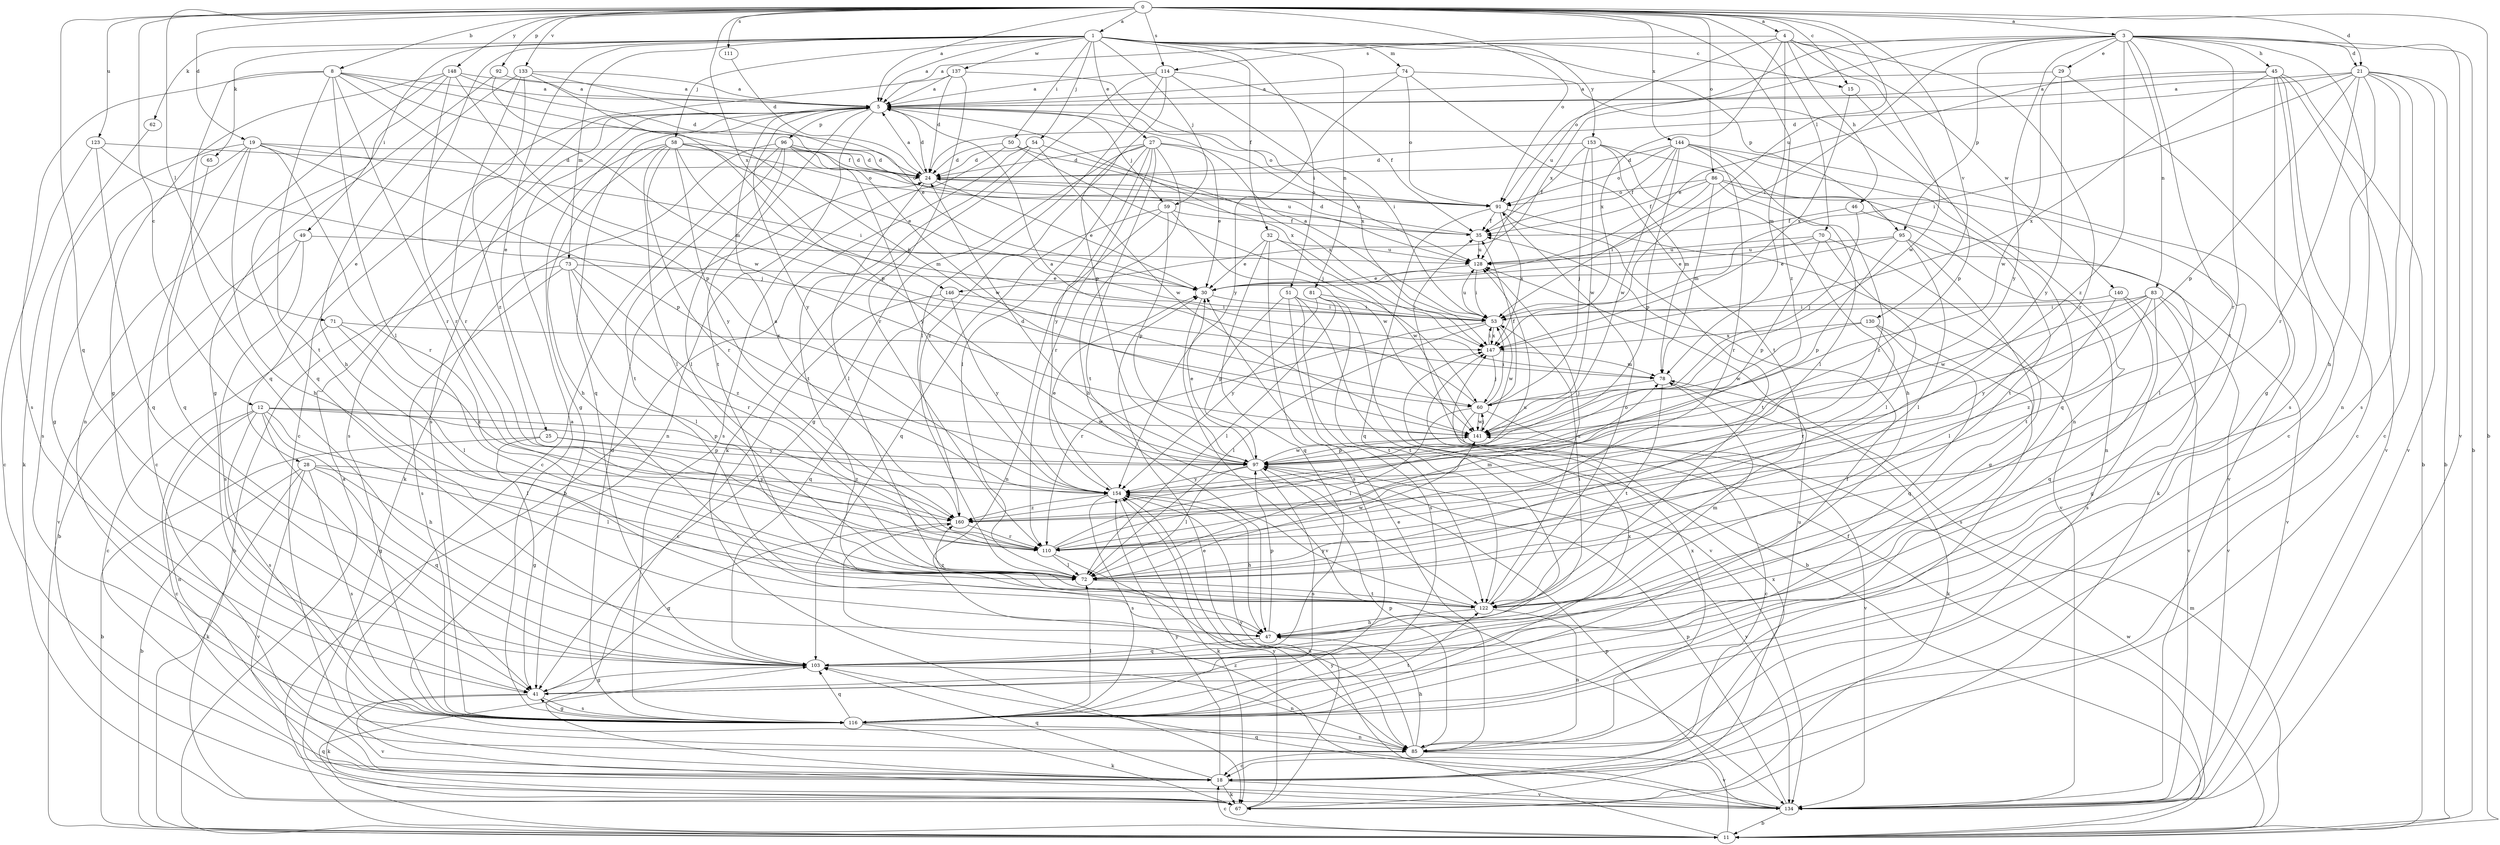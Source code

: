 strict digraph  {
0;
1;
3;
4;
5;
8;
11;
12;
15;
18;
19;
21;
24;
25;
27;
28;
29;
30;
32;
35;
41;
45;
46;
47;
49;
50;
51;
53;
54;
58;
59;
60;
62;
65;
67;
70;
71;
72;
73;
74;
78;
81;
83;
85;
86;
91;
92;
95;
96;
97;
103;
110;
111;
114;
116;
122;
123;
128;
130;
133;
134;
137;
140;
141;
144;
146;
147;
148;
153;
154;
160;
0 -> 1  [label=a];
0 -> 3  [label=a];
0 -> 4  [label=a];
0 -> 5  [label=a];
0 -> 8  [label=b];
0 -> 11  [label=b];
0 -> 12  [label=c];
0 -> 15  [label=c];
0 -> 19  [label=d];
0 -> 21  [label=d];
0 -> 70  [label=l];
0 -> 71  [label=l];
0 -> 86  [label=o];
0 -> 91  [label=o];
0 -> 92  [label=p];
0 -> 103  [label=q];
0 -> 111  [label=s];
0 -> 114  [label=s];
0 -> 123  [label=u];
0 -> 128  [label=u];
0 -> 130  [label=v];
0 -> 133  [label=v];
0 -> 144  [label=x];
0 -> 146  [label=x];
0 -> 148  [label=y];
0 -> 160  [label=z];
1 -> 5  [label=a];
1 -> 15  [label=c];
1 -> 25  [label=e];
1 -> 27  [label=e];
1 -> 28  [label=e];
1 -> 32  [label=f];
1 -> 49  [label=i];
1 -> 50  [label=i];
1 -> 51  [label=i];
1 -> 54  [label=j];
1 -> 58  [label=j];
1 -> 59  [label=j];
1 -> 62  [label=k];
1 -> 65  [label=k];
1 -> 73  [label=m];
1 -> 74  [label=m];
1 -> 81  [label=n];
1 -> 95  [label=p];
1 -> 137  [label=w];
1 -> 153  [label=y];
3 -> 5  [label=a];
3 -> 11  [label=b];
3 -> 21  [label=d];
3 -> 29  [label=e];
3 -> 45  [label=h];
3 -> 53  [label=i];
3 -> 83  [label=n];
3 -> 85  [label=n];
3 -> 91  [label=o];
3 -> 95  [label=p];
3 -> 110  [label=r];
3 -> 122  [label=t];
3 -> 134  [label=v];
3 -> 146  [label=x];
3 -> 154  [label=y];
3 -> 160  [label=z];
4 -> 46  [label=h];
4 -> 78  [label=m];
4 -> 110  [label=r];
4 -> 114  [label=s];
4 -> 128  [label=u];
4 -> 140  [label=w];
4 -> 141  [label=w];
4 -> 147  [label=x];
5 -> 24  [label=d];
5 -> 41  [label=g];
5 -> 59  [label=j];
5 -> 85  [label=n];
5 -> 91  [label=o];
5 -> 96  [label=p];
5 -> 103  [label=q];
5 -> 116  [label=s];
5 -> 122  [label=t];
5 -> 147  [label=x];
5 -> 154  [label=y];
8 -> 5  [label=a];
8 -> 35  [label=f];
8 -> 72  [label=l];
8 -> 78  [label=m];
8 -> 97  [label=p];
8 -> 103  [label=q];
8 -> 110  [label=r];
8 -> 116  [label=s];
8 -> 122  [label=t];
11 -> 5  [label=a];
11 -> 18  [label=c];
11 -> 35  [label=f];
11 -> 78  [label=m];
11 -> 97  [label=p];
11 -> 103  [label=q];
11 -> 141  [label=w];
11 -> 154  [label=y];
12 -> 18  [label=c];
12 -> 41  [label=g];
12 -> 47  [label=h];
12 -> 72  [label=l];
12 -> 85  [label=n];
12 -> 97  [label=p];
12 -> 116  [label=s];
12 -> 141  [label=w];
12 -> 154  [label=y];
15 -> 97  [label=p];
15 -> 147  [label=x];
18 -> 67  [label=k];
18 -> 103  [label=q];
18 -> 128  [label=u];
18 -> 134  [label=v];
18 -> 154  [label=y];
19 -> 24  [label=d];
19 -> 41  [label=g];
19 -> 47  [label=h];
19 -> 53  [label=i];
19 -> 97  [label=p];
19 -> 103  [label=q];
19 -> 110  [label=r];
19 -> 116  [label=s];
21 -> 5  [label=a];
21 -> 11  [label=b];
21 -> 18  [label=c];
21 -> 24  [label=d];
21 -> 47  [label=h];
21 -> 53  [label=i];
21 -> 97  [label=p];
21 -> 110  [label=r];
21 -> 116  [label=s];
21 -> 134  [label=v];
24 -> 5  [label=a];
24 -> 30  [label=e];
24 -> 72  [label=l];
24 -> 91  [label=o];
25 -> 11  [label=b];
25 -> 41  [label=g];
25 -> 97  [label=p];
25 -> 160  [label=z];
27 -> 24  [label=d];
27 -> 30  [label=e];
27 -> 41  [label=g];
27 -> 47  [label=h];
27 -> 72  [label=l];
27 -> 110  [label=r];
27 -> 122  [label=t];
27 -> 128  [label=u];
27 -> 154  [label=y];
27 -> 160  [label=z];
28 -> 11  [label=b];
28 -> 67  [label=k];
28 -> 72  [label=l];
28 -> 103  [label=q];
28 -> 116  [label=s];
28 -> 134  [label=v];
28 -> 154  [label=y];
29 -> 5  [label=a];
29 -> 18  [label=c];
29 -> 141  [label=w];
29 -> 154  [label=y];
30 -> 53  [label=i];
30 -> 134  [label=v];
32 -> 30  [label=e];
32 -> 103  [label=q];
32 -> 116  [label=s];
32 -> 128  [label=u];
32 -> 141  [label=w];
35 -> 24  [label=d];
35 -> 128  [label=u];
41 -> 67  [label=k];
41 -> 116  [label=s];
41 -> 134  [label=v];
45 -> 5  [label=a];
45 -> 11  [label=b];
45 -> 18  [label=c];
45 -> 30  [label=e];
45 -> 41  [label=g];
45 -> 116  [label=s];
45 -> 134  [label=v];
45 -> 147  [label=x];
46 -> 35  [label=f];
46 -> 60  [label=j];
46 -> 72  [label=l];
47 -> 53  [label=i];
47 -> 78  [label=m];
47 -> 97  [label=p];
47 -> 103  [label=q];
49 -> 11  [label=b];
49 -> 116  [label=s];
49 -> 128  [label=u];
49 -> 134  [label=v];
50 -> 24  [label=d];
50 -> 60  [label=j];
50 -> 116  [label=s];
50 -> 128  [label=u];
51 -> 53  [label=i];
51 -> 97  [label=p];
51 -> 116  [label=s];
51 -> 122  [label=t];
51 -> 134  [label=v];
53 -> 5  [label=a];
53 -> 72  [label=l];
53 -> 110  [label=r];
53 -> 128  [label=u];
53 -> 141  [label=w];
53 -> 147  [label=x];
54 -> 11  [label=b];
54 -> 24  [label=d];
54 -> 122  [label=t];
54 -> 141  [label=w];
54 -> 147  [label=x];
58 -> 24  [label=d];
58 -> 30  [label=e];
58 -> 47  [label=h];
58 -> 72  [label=l];
58 -> 78  [label=m];
58 -> 91  [label=o];
58 -> 110  [label=r];
58 -> 116  [label=s];
58 -> 154  [label=y];
59 -> 35  [label=f];
59 -> 85  [label=n];
59 -> 97  [label=p];
59 -> 103  [label=q];
59 -> 141  [label=w];
60 -> 5  [label=a];
60 -> 18  [label=c];
60 -> 35  [label=f];
60 -> 53  [label=i];
60 -> 72  [label=l];
60 -> 134  [label=v];
60 -> 141  [label=w];
62 -> 67  [label=k];
65 -> 18  [label=c];
67 -> 30  [label=e];
67 -> 147  [label=x];
67 -> 154  [label=y];
70 -> 30  [label=e];
70 -> 41  [label=g];
70 -> 72  [label=l];
70 -> 97  [label=p];
70 -> 128  [label=u];
71 -> 18  [label=c];
71 -> 72  [label=l];
71 -> 147  [label=x];
71 -> 160  [label=z];
72 -> 122  [label=t];
72 -> 141  [label=w];
73 -> 11  [label=b];
73 -> 30  [label=e];
73 -> 72  [label=l];
73 -> 110  [label=r];
73 -> 116  [label=s];
73 -> 160  [label=z];
74 -> 5  [label=a];
74 -> 85  [label=n];
74 -> 91  [label=o];
74 -> 122  [label=t];
74 -> 154  [label=y];
78 -> 60  [label=j];
78 -> 67  [label=k];
78 -> 122  [label=t];
81 -> 11  [label=b];
81 -> 53  [label=i];
81 -> 72  [label=l];
81 -> 122  [label=t];
81 -> 154  [label=y];
83 -> 41  [label=g];
83 -> 53  [label=i];
83 -> 116  [label=s];
83 -> 134  [label=v];
83 -> 141  [label=w];
83 -> 154  [label=y];
83 -> 160  [label=z];
85 -> 18  [label=c];
85 -> 30  [label=e];
85 -> 47  [label=h];
85 -> 97  [label=p];
85 -> 134  [label=v];
85 -> 147  [label=x];
85 -> 154  [label=y];
86 -> 35  [label=f];
86 -> 53  [label=i];
86 -> 67  [label=k];
86 -> 78  [label=m];
86 -> 91  [label=o];
86 -> 122  [label=t];
86 -> 160  [label=z];
91 -> 35  [label=f];
91 -> 103  [label=q];
91 -> 122  [label=t];
91 -> 134  [label=v];
91 -> 147  [label=x];
92 -> 5  [label=a];
92 -> 41  [label=g];
92 -> 60  [label=j];
95 -> 30  [label=e];
95 -> 72  [label=l];
95 -> 97  [label=p];
95 -> 122  [label=t];
95 -> 128  [label=u];
95 -> 134  [label=v];
96 -> 18  [label=c];
96 -> 24  [label=d];
96 -> 67  [label=k];
96 -> 72  [label=l];
96 -> 91  [label=o];
96 -> 122  [label=t];
96 -> 141  [label=w];
96 -> 154  [label=y];
97 -> 24  [label=d];
97 -> 30  [label=e];
97 -> 72  [label=l];
97 -> 116  [label=s];
97 -> 134  [label=v];
97 -> 141  [label=w];
97 -> 154  [label=y];
103 -> 41  [label=g];
103 -> 85  [label=n];
110 -> 72  [label=l];
110 -> 78  [label=m];
110 -> 85  [label=n];
110 -> 128  [label=u];
111 -> 24  [label=d];
114 -> 5  [label=a];
114 -> 35  [label=f];
114 -> 67  [label=k];
114 -> 72  [label=l];
114 -> 97  [label=p];
114 -> 147  [label=x];
116 -> 5  [label=a];
116 -> 24  [label=d];
116 -> 35  [label=f];
116 -> 41  [label=g];
116 -> 67  [label=k];
116 -> 72  [label=l];
116 -> 85  [label=n];
116 -> 103  [label=q];
116 -> 122  [label=t];
116 -> 147  [label=x];
122 -> 47  [label=h];
122 -> 85  [label=n];
122 -> 91  [label=o];
122 -> 128  [label=u];
122 -> 154  [label=y];
122 -> 160  [label=z];
123 -> 18  [label=c];
123 -> 24  [label=d];
123 -> 60  [label=j];
123 -> 103  [label=q];
128 -> 30  [label=e];
128 -> 53  [label=i];
130 -> 103  [label=q];
130 -> 110  [label=r];
130 -> 116  [label=s];
130 -> 141  [label=w];
130 -> 147  [label=x];
133 -> 5  [label=a];
133 -> 30  [label=e];
133 -> 47  [label=h];
133 -> 97  [label=p];
133 -> 110  [label=r];
133 -> 160  [label=z];
134 -> 11  [label=b];
134 -> 97  [label=p];
134 -> 103  [label=q];
134 -> 160  [label=z];
137 -> 5  [label=a];
137 -> 18  [label=c];
137 -> 24  [label=d];
137 -> 53  [label=i];
137 -> 110  [label=r];
140 -> 53  [label=i];
140 -> 72  [label=l];
140 -> 103  [label=q];
140 -> 134  [label=v];
141 -> 60  [label=j];
141 -> 97  [label=p];
144 -> 24  [label=d];
144 -> 35  [label=f];
144 -> 72  [label=l];
144 -> 91  [label=o];
144 -> 97  [label=p];
144 -> 103  [label=q];
144 -> 110  [label=r];
144 -> 134  [label=v];
144 -> 141  [label=w];
146 -> 18  [label=c];
146 -> 53  [label=i];
146 -> 103  [label=q];
146 -> 154  [label=y];
147 -> 53  [label=i];
147 -> 60  [label=j];
147 -> 78  [label=m];
148 -> 5  [label=a];
148 -> 24  [label=d];
148 -> 41  [label=g];
148 -> 85  [label=n];
148 -> 103  [label=q];
148 -> 110  [label=r];
148 -> 141  [label=w];
153 -> 24  [label=d];
153 -> 35  [label=f];
153 -> 47  [label=h];
153 -> 60  [label=j];
153 -> 78  [label=m];
153 -> 85  [label=n];
153 -> 141  [label=w];
154 -> 30  [label=e];
154 -> 47  [label=h];
154 -> 67  [label=k];
154 -> 116  [label=s];
154 -> 160  [label=z];
160 -> 5  [label=a];
160 -> 41  [label=g];
160 -> 110  [label=r];
}
